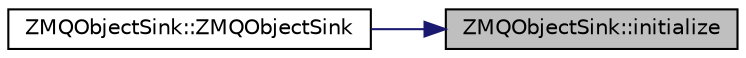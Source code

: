 digraph "ZMQObjectSink::initialize"
{
 // LATEX_PDF_SIZE
  edge [fontname="Helvetica",fontsize="10",labelfontname="Helvetica",labelfontsize="10"];
  node [fontname="Helvetica",fontsize="10",shape=record];
  rankdir="RL";
  Node1 [label="ZMQObjectSink::initialize",height=0.2,width=0.4,color="black", fillcolor="grey75", style="filled", fontcolor="black",tooltip=" "];
  Node1 -> Node2 [dir="back",color="midnightblue",fontsize="10",style="solid",fontname="Helvetica"];
  Node2 [label="ZMQObjectSink::ZMQObjectSink",height=0.2,width=0.4,color="black", fillcolor="white", style="filled",URL="$classZMQObjectSink.html#aa55edbb51e0e763955079e6f4e3303f9",tooltip=" "];
}
